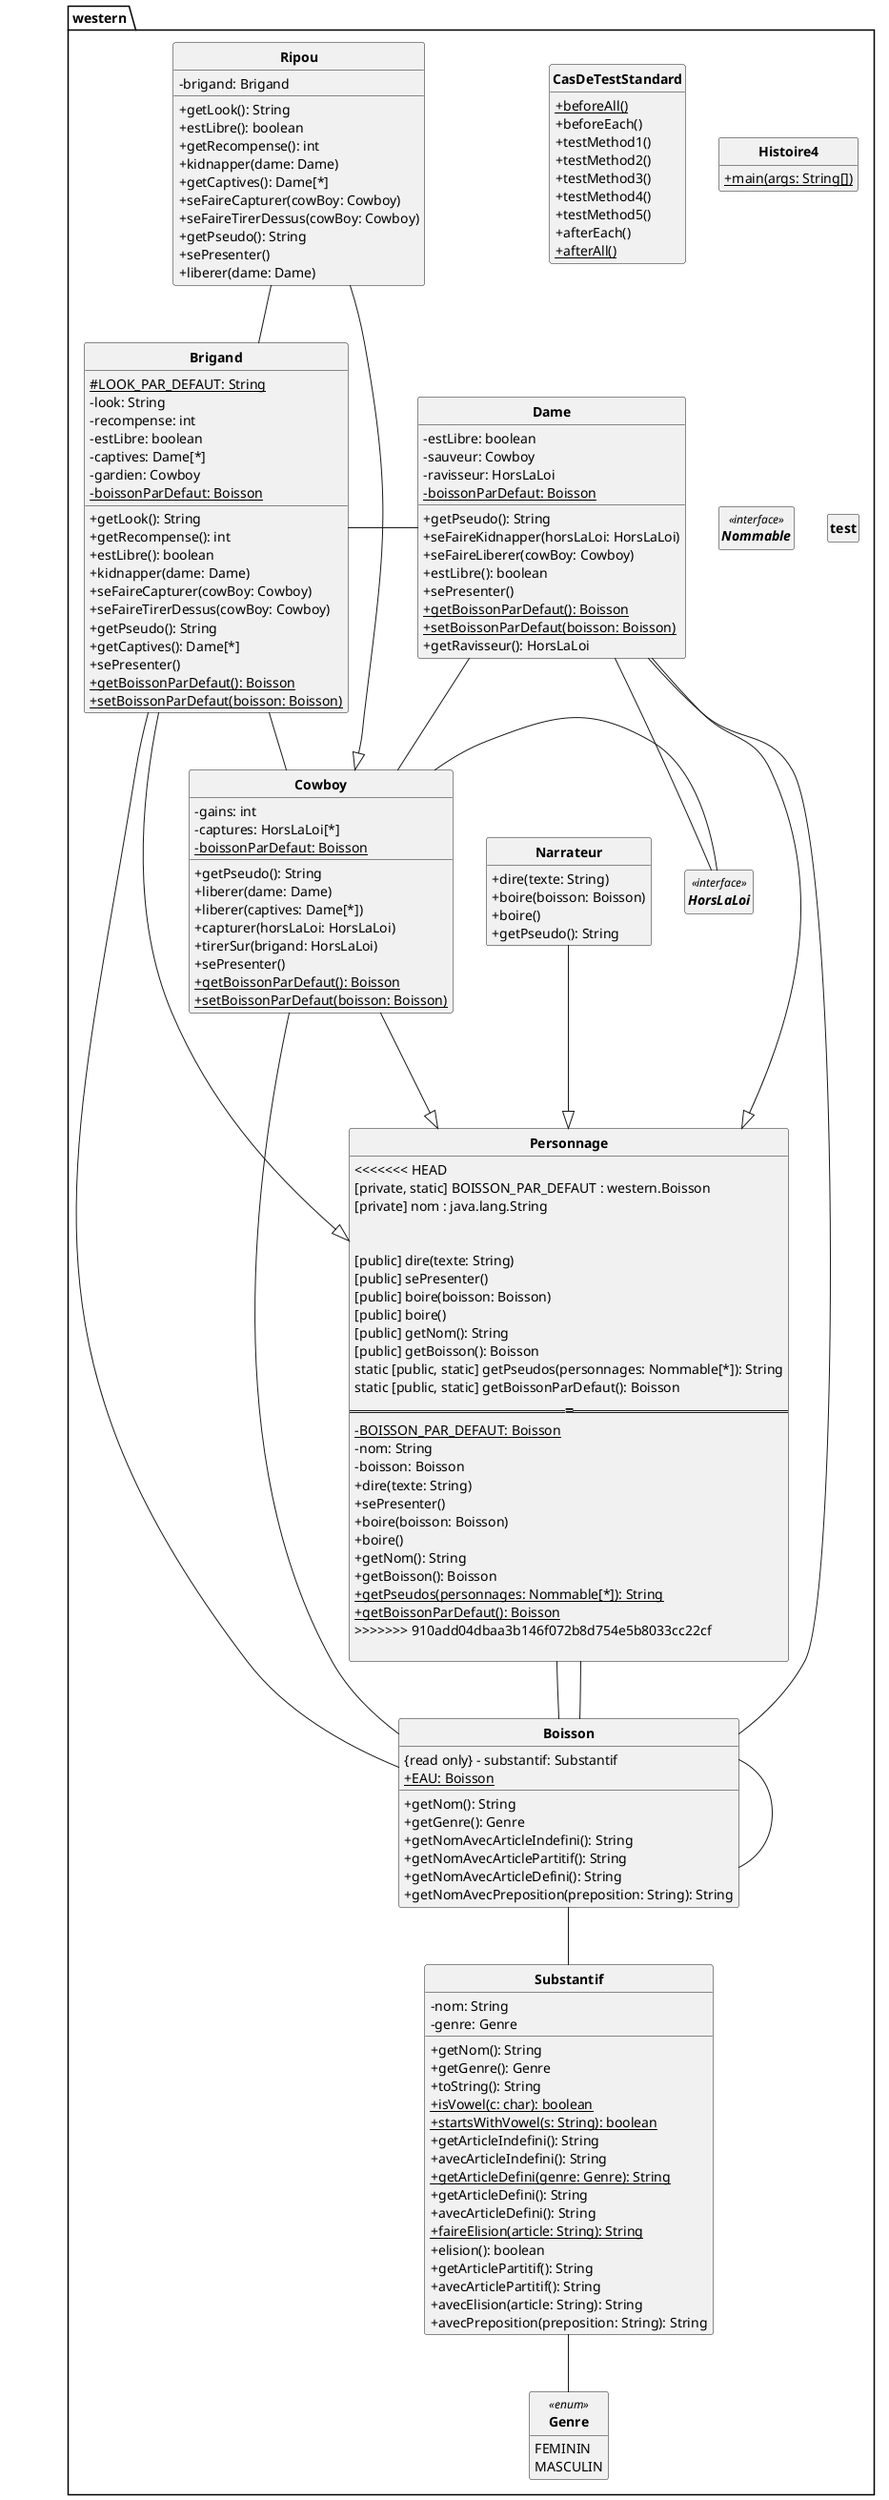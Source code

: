 @startuml
'https://plantuml.com/class-diagram
skinparam style strictuml
skinparam classAttributeIconSize 0
skinparam classFontStyle Bold
hide empty members

'''DCA + 
Class western.Boisson{
{read only} - substantif: Substantif
{static} + EAU: Boisson
+ getNom(): String
+ getGenre(): Genre
+ getNomAvecArticleIndefini(): String
+ getNomAvecArticlePartitif(): String
+ getNomAvecArticleDefini(): String
+ getNomAvecPreposition(preposition: String): String

}
western.Boisson -- western.Substantif
western.Boisson -- western.Boisson


Class western.Brigand{
{static} # LOOK_PAR_DEFAUT: String
- look: String
- recompense: int
- estLibre: boolean
- captives: Dame[*]
- gardien: Cowboy
+ getLook(): String
+ getRecompense(): int
+ estLibre(): boolean
+ kidnapper(dame: Dame)
+ seFaireCapturer(cowBoy: Cowboy)
+ seFaireTirerDessus(cowBoy: Cowboy)
+ getPseudo(): String
+ getCaptives(): Dame[*]
+ sePresenter()
{static} - boissonParDefaut: Boisson
{static} + getBoissonParDefaut(): Boisson
{static} + setBoissonParDefaut(boisson: Boisson)

}
western.Brigand - western.Dame
western.Brigand -- western.Cowboy
western.Brigand -- western.Boisson

western.Brigand ---|> western.Personnage
Class western.CasDeTestStandard{
{static} + beforeAll()
+ beforeEach()
+ testMethod1()
+ testMethod2()
+ testMethod3()
+ testMethod4()
+ testMethod5()
+ afterEach()
{static} + afterAll()

}


Class western.Cowboy{
- gains: int
- captures: HorsLaLoi[*]
+ getPseudo(): String
+ liberer(dame: Dame)
+ liberer(captives: Dame[*])
+ capturer(horsLaLoi: HorsLaLoi)
+ tirerSur(brigand: HorsLaLoi)
+ sePresenter()
{static} - boissonParDefaut: Boisson
{static} + getBoissonParDefaut(): Boisson
{static} + setBoissonParDefaut(boisson: Boisson)

}
western.Cowboy - western.HorsLaLoi
western.Cowboy -- western.Boisson

western.Cowboy ---|> western.Personnage
Class western.Dame{
- estLibre: boolean
- sauveur: Cowboy
- ravisseur: HorsLaLoi
+ getPseudo(): String
+ seFaireKidnapper(horsLaLoi: HorsLaLoi)
+ seFaireLiberer(cowBoy: Cowboy)
+ estLibre(): boolean
+ sePresenter()
{static} - boissonParDefaut: Boisson
{static} + getBoissonParDefaut(): Boisson
{static} + setBoissonParDefaut(boisson: Boisson)
+ getRavisseur(): HorsLaLoi

}
western.Dame -- western.Cowboy
western.Dame -- western.HorsLaLoi
western.Dame -- western.Boisson

western.Dame ---|> western.Personnage
Enum western.Genre<<enum>> {
FEMININ
MASCULIN

}
Class western.Histoire4{
{static} + main(args: String[])

}


Interface western.HorsLaLoi<<interface>> {
}
Class western.Narrateur{
+ dire(texte: String)
+ boire(boisson: Boisson)
+ boire()
+ getPseudo(): String

}

western.Narrateur ---|> western.Personnage
Interface western.Nommable<<interface>> {
}
Class western.Personnage{
<<<<<<< HEAD
[private, static] BOISSON_PAR_DEFAUT : western.Boisson
[private] nom : java.lang.String


[public] dire(texte: String)
[public] sePresenter()
[public] boire(boisson: Boisson)
[public] boire()
[public] getNom(): String
[public] getBoisson(): Boisson
static [public, static] getPseudos(personnages: Nommable[*]): String
static [public, static] getBoissonParDefaut(): Boisson
=======
{static} - BOISSON_PAR_DEFAUT: Boisson
- nom: String
- boisson: Boisson
+ dire(texte: String)
+ sePresenter()
+ boire(boisson: Boisson)
+ boire()
+ getNom(): String
+ getBoisson(): Boisson
{static} + getPseudos(personnages: Nommable[*]): String
{static} + getBoissonParDefaut(): Boisson
>>>>>>> 910add04dbaa3b146f072b8d754e5b8033cc22cf

}
western.Personnage -- western.Boisson
western.Personnage -- western.Boisson


Class western.Ripou{
- brigand: Brigand
+ getLook(): String
+ estLibre(): boolean
+ getRecompense(): int
+ kidnapper(dame: Dame)
+ getCaptives(): Dame[*]
+ seFaireCapturer(cowBoy: Cowboy)
+ seFaireTirerDessus(cowBoy: Cowboy)
+ getPseudo(): String
+ sePresenter()
+ liberer(dame: Dame)

}
western.Ripou -- western.Brigand

western.Ripou ---|> western.Cowboy
Class western.Substantif{
- nom: String
- genre: Genre
+ getNom(): String
+ getGenre(): Genre
+ toString(): String
{static} + isVowel(c: char): boolean
{static} + startsWithVowel(s: String): boolean
+ getArticleIndefini(): String
+ avecArticleIndefini(): String
{static} + getArticleDefini(genre: Genre): String
+ getArticleDefini(): String
+ avecArticleDefini(): String
{static} + faireElision(article: String): String
+ elision(): boolean
+ getArticlePartitif(): String
+ avecArticlePartitif(): String
+ avecElision(article: String): String
+ avecPreposition(preposition: String): String

}
western.Substantif -- western.Genre


Class western.test{

}



@enduml

